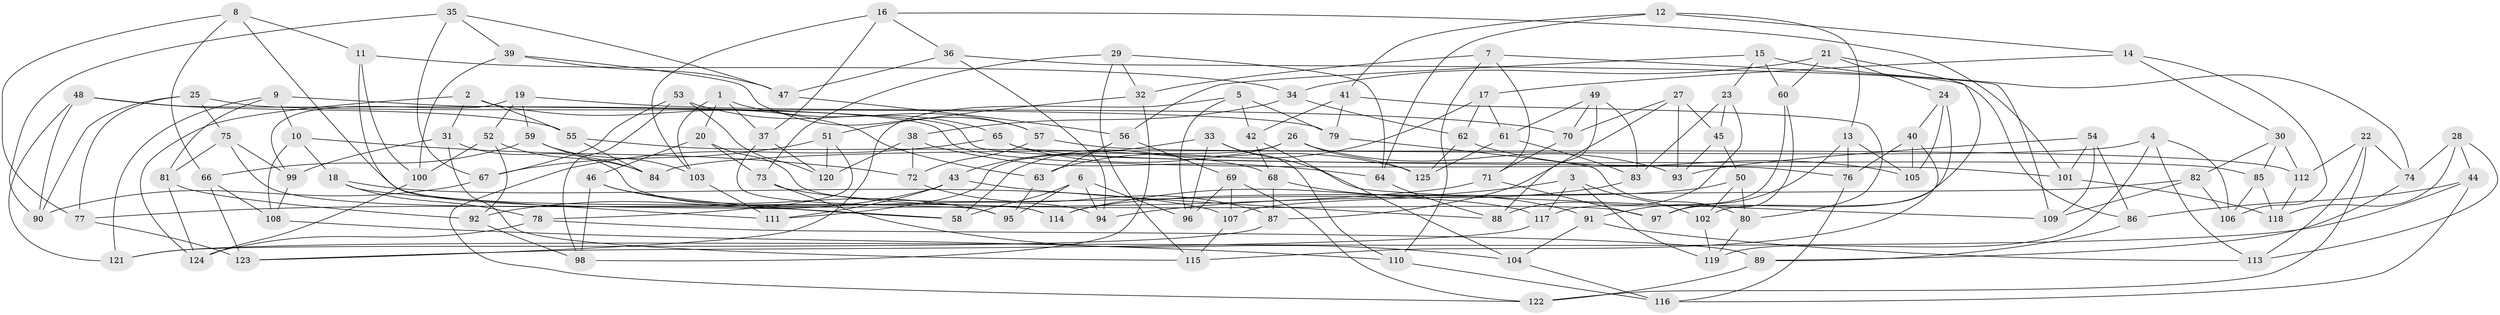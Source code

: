 // Generated by graph-tools (version 1.1) at 2025/16/03/09/25 04:16:15]
// undirected, 125 vertices, 250 edges
graph export_dot {
graph [start="1"]
  node [color=gray90,style=filled];
  1;
  2;
  3;
  4;
  5;
  6;
  7;
  8;
  9;
  10;
  11;
  12;
  13;
  14;
  15;
  16;
  17;
  18;
  19;
  20;
  21;
  22;
  23;
  24;
  25;
  26;
  27;
  28;
  29;
  30;
  31;
  32;
  33;
  34;
  35;
  36;
  37;
  38;
  39;
  40;
  41;
  42;
  43;
  44;
  45;
  46;
  47;
  48;
  49;
  50;
  51;
  52;
  53;
  54;
  55;
  56;
  57;
  58;
  59;
  60;
  61;
  62;
  63;
  64;
  65;
  66;
  67;
  68;
  69;
  70;
  71;
  72;
  73;
  74;
  75;
  76;
  77;
  78;
  79;
  80;
  81;
  82;
  83;
  84;
  85;
  86;
  87;
  88;
  89;
  90;
  91;
  92;
  93;
  94;
  95;
  96;
  97;
  98;
  99;
  100;
  101;
  102;
  103;
  104;
  105;
  106;
  107;
  108;
  109;
  110;
  111;
  112;
  113;
  114;
  115;
  116;
  117;
  118;
  119;
  120;
  121;
  122;
  123;
  124;
  125;
  1 -- 37;
  1 -- 57;
  1 -- 103;
  1 -- 20;
  2 -- 124;
  2 -- 55;
  2 -- 31;
  2 -- 63;
  3 -- 102;
  3 -- 119;
  3 -- 117;
  3 -- 94;
  4 -- 119;
  4 -- 84;
  4 -- 113;
  4 -- 106;
  5 -- 96;
  5 -- 42;
  5 -- 79;
  5 -- 123;
  6 -- 58;
  6 -- 95;
  6 -- 94;
  6 -- 96;
  7 -- 109;
  7 -- 110;
  7 -- 32;
  7 -- 71;
  8 -- 11;
  8 -- 114;
  8 -- 66;
  8 -- 77;
  9 -- 101;
  9 -- 81;
  9 -- 10;
  9 -- 121;
  10 -- 72;
  10 -- 18;
  10 -- 108;
  11 -- 100;
  11 -- 58;
  11 -- 34;
  12 -- 41;
  12 -- 14;
  12 -- 64;
  12 -- 13;
  13 -- 76;
  13 -- 105;
  13 -- 91;
  14 -- 106;
  14 -- 30;
  14 -- 17;
  15 -- 56;
  15 -- 60;
  15 -- 74;
  15 -- 23;
  16 -- 103;
  16 -- 101;
  16 -- 37;
  16 -- 36;
  17 -- 61;
  17 -- 62;
  17 -- 63;
  18 -- 111;
  18 -- 78;
  18 -- 107;
  19 -- 70;
  19 -- 99;
  19 -- 59;
  19 -- 52;
  20 -- 73;
  20 -- 46;
  20 -- 97;
  21 -- 24;
  21 -- 34;
  21 -- 60;
  21 -- 97;
  22 -- 122;
  22 -- 112;
  22 -- 74;
  22 -- 113;
  23 -- 45;
  23 -- 88;
  23 -- 83;
  24 -- 102;
  24 -- 40;
  24 -- 105;
  25 -- 90;
  25 -- 77;
  25 -- 75;
  25 -- 79;
  26 -- 58;
  26 -- 125;
  26 -- 111;
  26 -- 93;
  27 -- 70;
  27 -- 93;
  27 -- 87;
  27 -- 45;
  28 -- 113;
  28 -- 44;
  28 -- 118;
  28 -- 74;
  29 -- 73;
  29 -- 64;
  29 -- 115;
  29 -- 32;
  30 -- 112;
  30 -- 82;
  30 -- 85;
  31 -- 99;
  31 -- 115;
  31 -- 94;
  32 -- 51;
  32 -- 98;
  33 -- 43;
  33 -- 109;
  33 -- 110;
  33 -- 96;
  34 -- 38;
  34 -- 62;
  35 -- 39;
  35 -- 90;
  35 -- 67;
  35 -- 47;
  36 -- 94;
  36 -- 47;
  36 -- 86;
  37 -- 120;
  37 -- 95;
  38 -- 72;
  38 -- 64;
  38 -- 120;
  39 -- 47;
  39 -- 57;
  39 -- 100;
  40 -- 105;
  40 -- 115;
  40 -- 76;
  41 -- 79;
  41 -- 42;
  41 -- 80;
  42 -- 68;
  42 -- 104;
  43 -- 92;
  43 -- 111;
  43 -- 88;
  44 -- 86;
  44 -- 116;
  44 -- 121;
  45 -- 50;
  45 -- 93;
  46 -- 98;
  46 -- 58;
  46 -- 95;
  47 -- 56;
  48 -- 76;
  48 -- 55;
  48 -- 90;
  48 -- 121;
  49 -- 70;
  49 -- 83;
  49 -- 61;
  49 -- 88;
  50 -- 80;
  50 -- 102;
  50 -- 114;
  51 -- 120;
  51 -- 78;
  51 -- 67;
  52 -- 100;
  52 -- 92;
  52 -- 84;
  53 -- 98;
  53 -- 65;
  53 -- 67;
  53 -- 120;
  54 -- 109;
  54 -- 86;
  54 -- 93;
  54 -- 101;
  55 -- 68;
  55 -- 84;
  56 -- 69;
  56 -- 63;
  57 -- 72;
  57 -- 112;
  59 -- 84;
  59 -- 103;
  59 -- 66;
  60 -- 97;
  60 -- 117;
  61 -- 83;
  61 -- 125;
  62 -- 105;
  62 -- 125;
  63 -- 95;
  64 -- 88;
  65 -- 122;
  65 -- 85;
  65 -- 125;
  66 -- 108;
  66 -- 123;
  67 -- 90;
  68 -- 91;
  68 -- 87;
  69 -- 96;
  69 -- 107;
  69 -- 122;
  70 -- 71;
  71 -- 77;
  71 -- 97;
  72 -- 87;
  73 -- 117;
  73 -- 104;
  74 -- 89;
  75 -- 81;
  75 -- 114;
  75 -- 99;
  76 -- 116;
  77 -- 123;
  78 -- 124;
  78 -- 89;
  79 -- 80;
  80 -- 119;
  81 -- 92;
  81 -- 124;
  82 -- 107;
  82 -- 106;
  82 -- 109;
  83 -- 114;
  85 -- 118;
  85 -- 106;
  86 -- 89;
  87 -- 121;
  89 -- 122;
  91 -- 113;
  91 -- 104;
  92 -- 98;
  99 -- 108;
  100 -- 124;
  101 -- 118;
  102 -- 119;
  103 -- 111;
  104 -- 116;
  107 -- 115;
  108 -- 110;
  110 -- 116;
  112 -- 118;
  117 -- 123;
}
